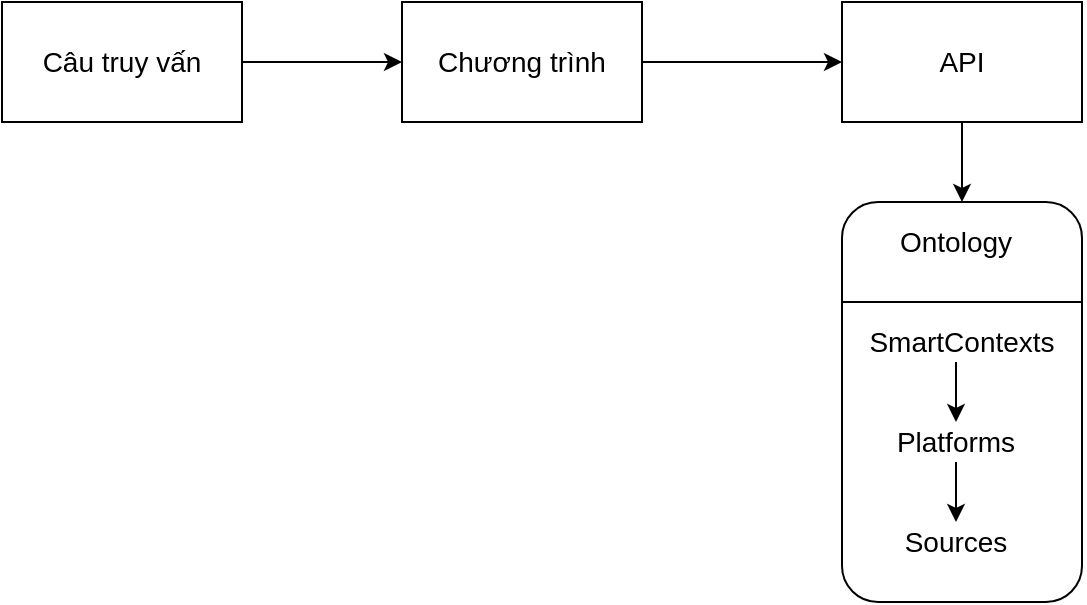 <mxfile version="10.6.8" type="device"><diagram id="yH74LCxxMwNiGBY7xPRi" name="Page-1"><mxGraphModel dx="840" dy="474" grid="1" gridSize="10" guides="1" tooltips="1" connect="1" arrows="1" fold="1" page="1" pageScale="1" pageWidth="850" pageHeight="1100" math="0" shadow="0"><root><mxCell id="0"/><mxCell id="1" parent="0"/><mxCell id="XIKFSEfew5qvMfUxkT7a-1" value="&lt;font style=&quot;font-size: 14px&quot;&gt;Câu truy vấn&lt;br&gt;&lt;/font&gt;" style="rounded=0;whiteSpace=wrap;html=1;" vertex="1" parent="1"><mxGeometry x="180" y="110" width="120" height="60" as="geometry"/></mxCell><mxCell id="XIKFSEfew5qvMfUxkT7a-15" style="edgeStyle=orthogonalEdgeStyle;rounded=0;orthogonalLoop=1;jettySize=auto;html=1;exitX=1;exitY=0.5;exitDx=0;exitDy=0;entryX=0;entryY=0.5;entryDx=0;entryDy=0;" edge="1" parent="1" source="XIKFSEfew5qvMfUxkT7a-2" target="XIKFSEfew5qvMfUxkT7a-3"><mxGeometry relative="1" as="geometry"/></mxCell><mxCell id="XIKFSEfew5qvMfUxkT7a-2" value="&lt;font style=&quot;font-size: 14px&quot;&gt;Chương trình&lt;br&gt;&lt;/font&gt;" style="rounded=0;whiteSpace=wrap;html=1;" vertex="1" parent="1"><mxGeometry x="380" y="110" width="120" height="60" as="geometry"/></mxCell><mxCell id="XIKFSEfew5qvMfUxkT7a-16" style="edgeStyle=orthogonalEdgeStyle;rounded=0;orthogonalLoop=1;jettySize=auto;html=1;exitX=0.5;exitY=1;exitDx=0;exitDy=0;entryX=0.5;entryY=0;entryDx=0;entryDy=0;" edge="1" parent="1" source="XIKFSEfew5qvMfUxkT7a-3" target="XIKFSEfew5qvMfUxkT7a-5"><mxGeometry relative="1" as="geometry"/></mxCell><mxCell id="XIKFSEfew5qvMfUxkT7a-3" value="&lt;font style=&quot;font-size: 14px&quot;&gt;API&lt;br&gt;&lt;/font&gt;" style="rounded=0;whiteSpace=wrap;html=1;" vertex="1" parent="1"><mxGeometry x="600" y="110" width="120" height="60" as="geometry"/></mxCell><mxCell id="XIKFSEfew5qvMfUxkT7a-5" value="" style="rounded=1;whiteSpace=wrap;html=1;" vertex="1" parent="1"><mxGeometry x="600" y="210" width="120" height="200" as="geometry"/></mxCell><mxCell id="XIKFSEfew5qvMfUxkT7a-6" value="&lt;font style=&quot;font-size: 14px&quot;&gt;Ontology&lt;/font&gt;" style="text;html=1;strokeColor=none;fillColor=none;align=center;verticalAlign=middle;whiteSpace=wrap;rounded=0;" vertex="1" parent="1"><mxGeometry x="637" y="220" width="40" height="20" as="geometry"/></mxCell><mxCell id="XIKFSEfew5qvMfUxkT7a-7" value="&lt;font style=&quot;font-size: 14px&quot;&gt;SmartContexts&lt;/font&gt;" style="text;html=1;strokeColor=none;fillColor=none;align=center;verticalAlign=middle;whiteSpace=wrap;rounded=0;" vertex="1" parent="1"><mxGeometry x="640" y="270" width="40" height="20" as="geometry"/></mxCell><mxCell id="XIKFSEfew5qvMfUxkT7a-8" value="&lt;font style=&quot;font-size: 14px&quot;&gt;Platforms&lt;/font&gt;" style="text;html=1;strokeColor=none;fillColor=none;align=center;verticalAlign=middle;whiteSpace=wrap;rounded=0;" vertex="1" parent="1"><mxGeometry x="637" y="320" width="40" height="20" as="geometry"/></mxCell><mxCell id="XIKFSEfew5qvMfUxkT7a-9" value="&lt;font style=&quot;font-size: 14px&quot;&gt;Sources&lt;/font&gt;" style="text;html=1;strokeColor=none;fillColor=none;align=center;verticalAlign=middle;whiteSpace=wrap;rounded=0;" vertex="1" parent="1"><mxGeometry x="637" y="370" width="40" height="20" as="geometry"/></mxCell><mxCell id="XIKFSEfew5qvMfUxkT7a-10" value="" style="endArrow=none;html=1;entryX=1;entryY=0.25;entryDx=0;entryDy=0;exitX=0;exitY=0.25;exitDx=0;exitDy=0;" edge="1" parent="1" source="XIKFSEfew5qvMfUxkT7a-5" target="XIKFSEfew5qvMfUxkT7a-5"><mxGeometry width="50" height="50" relative="1" as="geometry"><mxPoint x="630" y="290" as="sourcePoint"/><mxPoint x="680" y="240" as="targetPoint"/></mxGeometry></mxCell><mxCell id="XIKFSEfew5qvMfUxkT7a-12" value="" style="endArrow=classic;html=1;entryX=0.5;entryY=0;entryDx=0;entryDy=0;" edge="1" parent="1" target="XIKFSEfew5qvMfUxkT7a-8"><mxGeometry width="50" height="50" relative="1" as="geometry"><mxPoint x="657" y="290" as="sourcePoint"/><mxPoint x="230" y="430" as="targetPoint"/></mxGeometry></mxCell><mxCell id="XIKFSEfew5qvMfUxkT7a-13" value="" style="endArrow=classic;html=1;entryX=0.5;entryY=0;entryDx=0;entryDy=0;exitX=0.5;exitY=1;exitDx=0;exitDy=0;" edge="1" parent="1" source="XIKFSEfew5qvMfUxkT7a-8" target="XIKFSEfew5qvMfUxkT7a-9"><mxGeometry width="50" height="50" relative="1" as="geometry"><mxPoint x="667" y="300" as="sourcePoint"/><mxPoint x="667" y="330" as="targetPoint"/></mxGeometry></mxCell><mxCell id="XIKFSEfew5qvMfUxkT7a-14" value="" style="endArrow=classic;html=1;entryX=0;entryY=0.5;entryDx=0;entryDy=0;exitX=1;exitY=0.5;exitDx=0;exitDy=0;" edge="1" parent="1" source="XIKFSEfew5qvMfUxkT7a-1" target="XIKFSEfew5qvMfUxkT7a-2"><mxGeometry width="50" height="50" relative="1" as="geometry"><mxPoint x="180" y="480" as="sourcePoint"/><mxPoint x="230" y="430" as="targetPoint"/></mxGeometry></mxCell></root></mxGraphModel></diagram></mxfile>